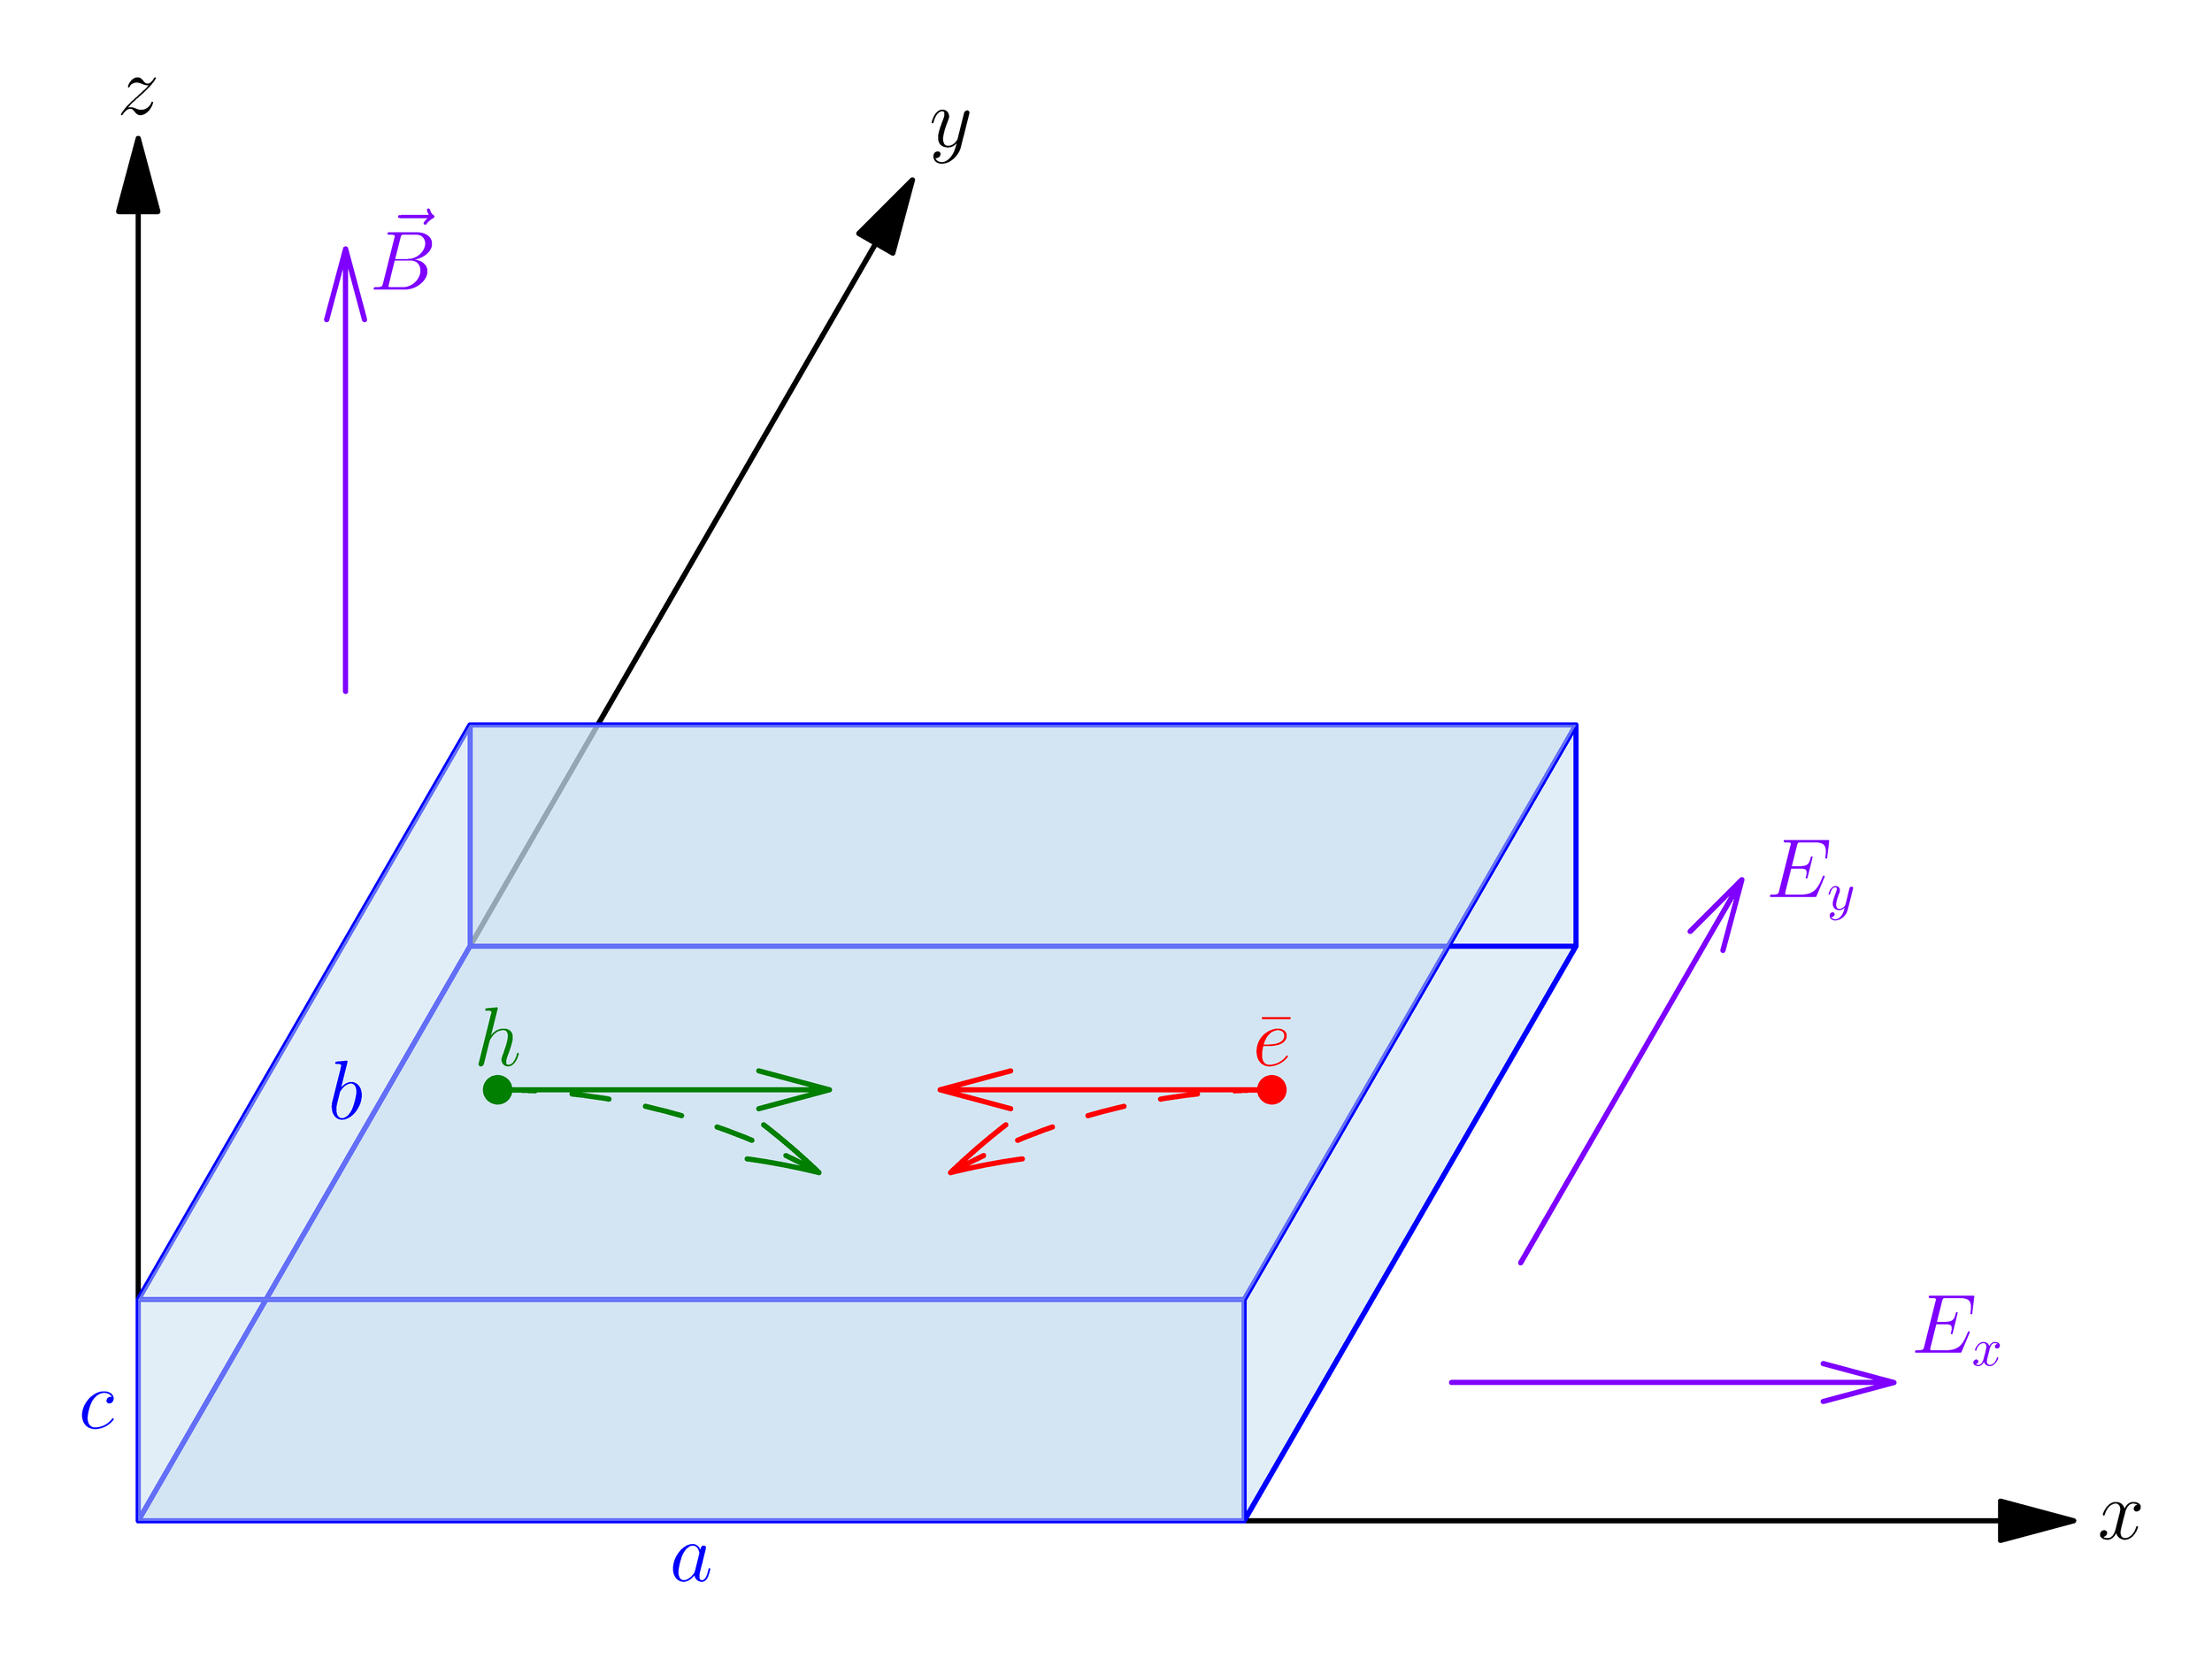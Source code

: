 settings.tex = "pdflatex";
defaultpen(fontsize(16pt)+linewidth(1));

settings.render = 16;
unitsize(2cm);

//graphical parameters
pen c_yellow = rgb("#faedcb");
pen c_green = rgb("#c9e4de");
pen c_blue = rgb("#c6def1");
pen c_purple = rgb("#dbcdf0");
pen c_red = rgb("#f2c6de");
pen c_orange = rgb("#f7d9c4");
pen c_gray = rgb("#cccccc");
pen axes = black;
pen sample = blue;
pen fields = purple;
pen electron = red;
pen hole = deepgreen;

// frame size
real width = 8;
real height = 6;

fill(box((0,0),(width,height)), white);

// axes
real d = 0.5;
real y_length = width*0.7;
pair origin = (d,d);
real angle = pi/3;
pair dir = (cos(angle),sin(angle));
pair x_end = (width-d,d);
pair y_end = origin+y_length*dir;
pair z_end = (d,height-d);

draw(origin -- x_end, arrow=Arrow(), axes);
draw(origin -- y_end, arrow=Arrow(), axes);
draw(origin -- z_end, arrow=Arrow(), axes);
label("$x$", x_end, align=E, axes);
label("$y$", y_end, align=NE, axes);
label("$z$", z_end, align=N, axes);

// sample

real a_length = width*0.5;
real b_depth = width*0.3;
real c_height = width*0.1;

path face_bottom = origin -- origin+(a_length,0) -- origin+(a_length,0)+b_depth*dir -- origin+b_depth*dir -- cycle;
path face_top = shift((0,c_height))*face_bottom;
path face_forward = origin -- origin+(a_length,0) -- origin+(a_length,c_height) -- origin + (0,c_height) -- cycle;
path face_back = shift(b_depth*dir)*face_forward;

fill(face_bottom, c_blue+opacity(0.5));
fill(face_back, c_blue+opacity(0.5));
draw(face_bottom, sample);
draw(face_top, sample);
draw(face_forward, sample);
draw(face_back, sample);
fill(face_top, c_blue+opacity(0.5));
fill(face_forward, c_blue+opacity(0.5));
label("$a$", origin+0.5*(a_length,0), align=S, sample);
label("$b$", origin+0.75*b_depth*dir, align=W, sample);
label("$c$", origin+0.5*(0,c_height), align=W, sample);

// fields

real field_line_length = width*0.2;
pair Ex_origin = origin + (a_length,0) + (1.5d,d);
pair Ey_origin = origin + (a_length,0) + (1.5d,d) + d*dir;
pair B_origin = origin + (1.5d,0.5*height);

draw(Ex_origin -- Ex_origin+(field_line_length, 0), arrow=Arrow(SimpleHead), fields);
label("$E_x$", Ex_origin+(field_line_length, 0), align=NE, fields);
draw(Ey_origin -- Ey_origin+field_line_length*dir, arrow=Arrow(SimpleHead), fields);
label("$E_y$", Ey_origin+field_line_length*dir, align=E, fields);
draw(B_origin -- B_origin+(0, field_line_length), arrow=Arrow(SimpleHead), fields);
label("$\vec{B}$", B_origin+(0, field_line_length), align=E, fields);

// electron 

pair electron_position = origin + 0.8*(a_length,0) + 0.75*b_depth*dir;
real electron_path_length = a_length*0.3;
real curvature_radius = 2*electron_path_length;
real arc_angle = 2*asin(electron_path_length/curvature_radius/2)/pi*180;

draw(electron_position -- electron_position - electron_path_length*(1,0), arrow=Arrow(SimpleHead), electron);
draw(arc(electron_position-curvature_radius*(0,1), curvature_radius, 90, 90+arc_angle), arrow=Arrow(SimpleHead), electron+dashed);
dot(electron_position, electron);
label("$\bar{e}$", electron_position, align=N, electron);

// hole

pair hole_position = origin + 0.1*(a_length,0) + 0.75*b_depth*dir;
real hole_path_length = electron_path_length;
real curvature_radius = 2*hole_path_length;
real arc_angle = 2*asin(hole_path_length/curvature_radius/2)/pi*180;

draw(hole_position -- hole_position + hole_path_length*(1,0), arrow=Arrow(SimpleHead), hole);
draw(arc(hole_position-curvature_radius*(0,1), curvature_radius, 90, 90-arc_angle), arrow=Arrow(SimpleHead), hole+dashed);
dot(hole_position, hole);
label("$h$", hole_position, align=N, hole);